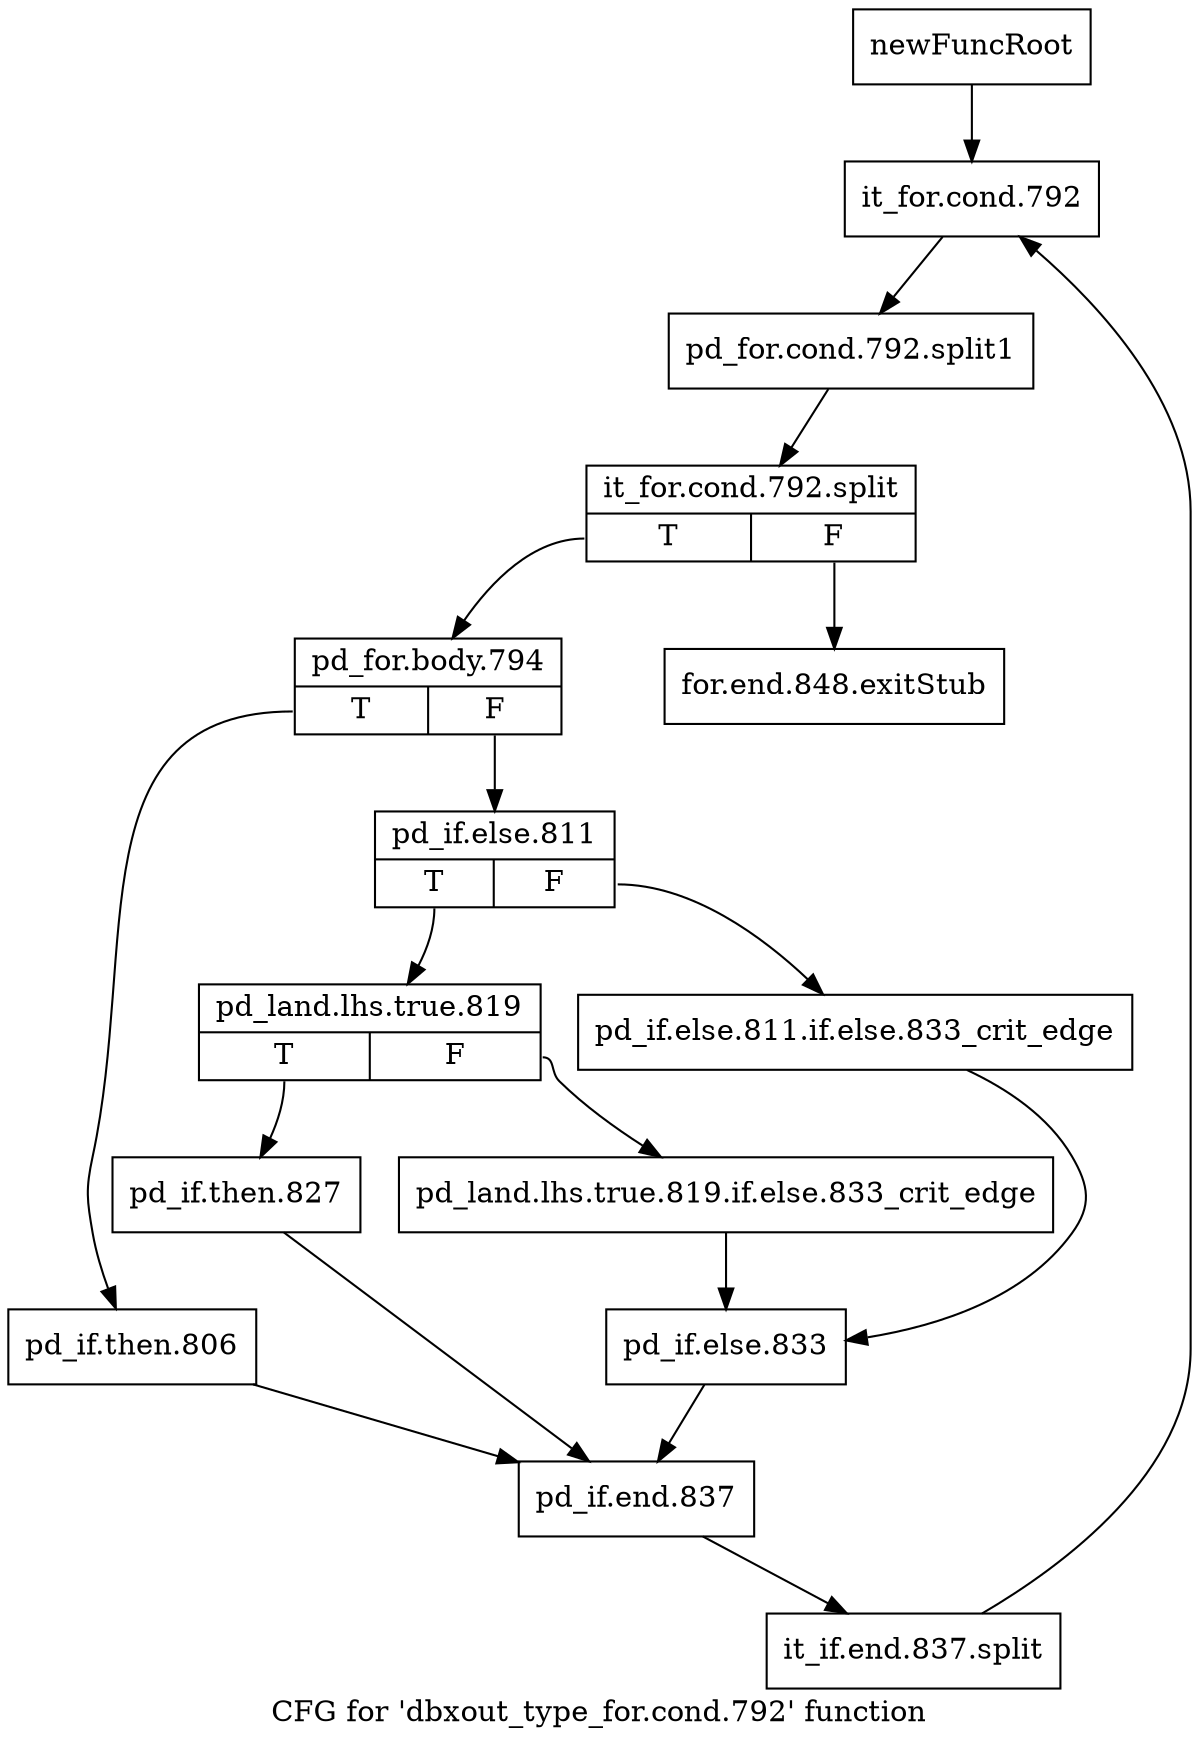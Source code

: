 digraph "CFG for 'dbxout_type_for.cond.792' function" {
	label="CFG for 'dbxout_type_for.cond.792' function";

	Node0xaa2ed00 [shape=record,label="{newFuncRoot}"];
	Node0xaa2ed00 -> Node0xaa2eda0;
	Node0xaa2ed50 [shape=record,label="{for.end.848.exitStub}"];
	Node0xaa2eda0 [shape=record,label="{it_for.cond.792}"];
	Node0xaa2eda0 -> Node0xf429320;
	Node0xf429320 [shape=record,label="{pd_for.cond.792.split1}"];
	Node0xf429320 -> Node0xdc52140;
	Node0xdc52140 [shape=record,label="{it_for.cond.792.split|{<s0>T|<s1>F}}"];
	Node0xdc52140:s0 -> Node0xaa2edf0;
	Node0xdc52140:s1 -> Node0xaa2ed50;
	Node0xaa2edf0 [shape=record,label="{pd_for.body.794|{<s0>T|<s1>F}}"];
	Node0xaa2edf0:s0 -> Node0xaa2f020;
	Node0xaa2edf0:s1 -> Node0xaa2ee40;
	Node0xaa2ee40 [shape=record,label="{pd_if.else.811|{<s0>T|<s1>F}}"];
	Node0xaa2ee40:s0 -> Node0xaa2eee0;
	Node0xaa2ee40:s1 -> Node0xaa2ee90;
	Node0xaa2ee90 [shape=record,label="{pd_if.else.811.if.else.833_crit_edge}"];
	Node0xaa2ee90 -> Node0xaa2ef80;
	Node0xaa2eee0 [shape=record,label="{pd_land.lhs.true.819|{<s0>T|<s1>F}}"];
	Node0xaa2eee0:s0 -> Node0xaa2efd0;
	Node0xaa2eee0:s1 -> Node0xaa2ef30;
	Node0xaa2ef30 [shape=record,label="{pd_land.lhs.true.819.if.else.833_crit_edge}"];
	Node0xaa2ef30 -> Node0xaa2ef80;
	Node0xaa2ef80 [shape=record,label="{pd_if.else.833}"];
	Node0xaa2ef80 -> Node0xaa2f070;
	Node0xaa2efd0 [shape=record,label="{pd_if.then.827}"];
	Node0xaa2efd0 -> Node0xaa2f070;
	Node0xaa2f020 [shape=record,label="{pd_if.then.806}"];
	Node0xaa2f020 -> Node0xaa2f070;
	Node0xaa2f070 [shape=record,label="{pd_if.end.837}"];
	Node0xaa2f070 -> Node0xdc522d0;
	Node0xdc522d0 [shape=record,label="{it_if.end.837.split}"];
	Node0xdc522d0 -> Node0xaa2eda0;
}
